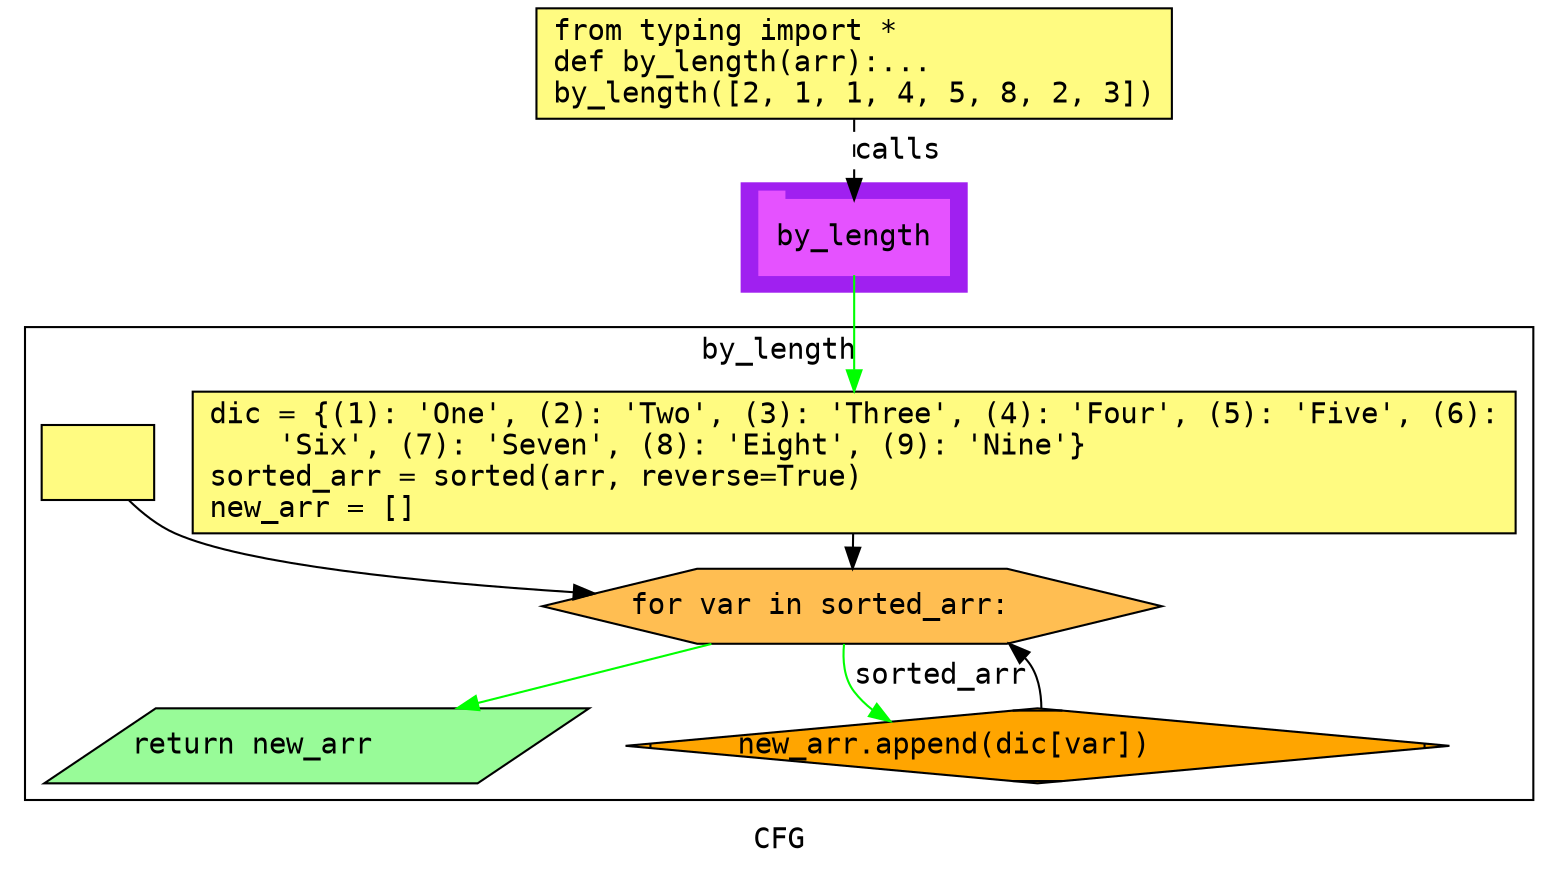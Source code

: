digraph cluster268CFG {
	graph [bb="0,0,740,411",
		compound=True,
		fontname="DejaVu Sans Mono",
		label=CFG,
		lheight=0.21,
		lp="370,11.5",
		lwidth=0.35,
		pack=False,
		rankdir=TB,
		ranksep=0.02
	];
	node [fontname="DejaVu Sans Mono",
		label="\N"
	];
	edge [fontname="DejaVu Sans Mono"];
	subgraph cluster_1 {
		graph [bb="352,275,460,327",
			color=purple,
			compound=true,
			fontname="DejaVu Sans Mono",
			label="",
			rankdir=TB,
			ranksep=0.02,
			shape=tab,
			style=filled
		];
		node [fontname="DejaVu Sans Mono"];
		edge [fontname="DejaVu Sans Mono"];
		14	[color="#E552FF",
			height=0.5,
			label=by_length,
			linenum="[23]",
			pos="406,301",
			shape=tab,
			style=filled,
			width=1.2639];
	}
	subgraph cluster4by_length {
		graph [bb="8,31,732,258",
			compound=True,
			fontname="DejaVu Sans Mono",
			label=by_length,
			lheight=0.21,
			lp="370,246.5",
			lwidth=1.04,
			pack=False,
			rankdir=TB,
			ranksep=0.02
		];
		node [fontname="DejaVu Sans Mono"];
		edge [fontname="DejaVu Sans Mono"];
		subgraph cluster_3 {
			graph [color=purple,
				compound=true,
				fontname="DejaVu Sans Mono",
				label="",
				rankdir=TB,
				ranksep=0.02,
				shape=tab,
				style=filled
			];
			node [fontname="DejaVu Sans Mono"];
			edge [fontname="DejaVu Sans Mono"];
		}
		subgraph cluster_8 {
			graph [color=purple,
				compound=true,
				fontname="DejaVu Sans Mono",
				label="",
				rankdir=TB,
				ranksep=0.02,
				shape=tab,
				style=filled
			];
			node [fontname="DejaVu Sans Mono"];
			edge [fontname="DejaVu Sans Mono"];
		}
		3	[fillcolor="#FFFB81",
			height=0.94444,
			label="dic = {(1): 'One', (2): 'Two', (3): 'Three', (4): 'Four', (5): 'Five', (6):\l    'Six', (7): 'Seven', (8): 'Eight', (9): 'Nine'}\lsorted_\
arr = sorted(arr, reverse=True)\lnew_arr = []\l",
			linenum="[3, 14, 15]",
			pos="406,193",
			shape=rectangle,
			style="filled,solid",
			width=8.8194];
		5	[fillcolor="#FFBE52",
			height=0.5,
			label="for var in sorted_arr:\l",
			linenum="[16]",
			pos="400,124",
			shape=hexagon,
			style="filled,solid",
			width=4.1277];
		3 -> 5	[color=black,
			pos="e,401.53,142.13 403.04,158.89 402.83,156.63 402.63,154.36 402.43,152.13"];
		7	[fillcolor="#98fb98",
			height=0.5,
			label="return new_arr\l",
			linenum="[21]",
			pos="148,57",
			shape=parallelogram,
			style="filled,solid",
			width=3.4941];
		5 -> 7	[color=green,
			pos="e,214.2,75.077 333.79,105.92 300.07,97.223 258.9,86.606 223.9,77.578"];
		8	[fillcolor=orange,
			height=0.5,
			label="new_arr.append(dic[var])\l",
			linenum="[17, 18]",
			pos="489,57",
			shape=Mdiamond,
			style="filled,solid",
			width=5.4894];
		5 -> 8	[color=green,
			label=sorted_arr,
			lp="438.5,90.5",
			pos="e,414.61,68.424 393.89,105.95 392.25,98.232 392.09,89.418 397,83 399.66,79.524 402.75,76.499 406.15,73.869"];
		8 -> 5	[color=black,
			pos="e,475.38,106.03 490.86,74.846 490.82,82.709 489.34,91.699 484,98 483.68,98.377 483.36,98.749 483.02,99.115"];
		10	[fillcolor="#FFFB81",
			height=0.5,
			label="",
			linenum="[]",
			pos="43,193",
			shape=rectangle,
			style="filled,solid",
			width=0.75];
		10 -> 5	[color=black,
			pos="e,277.05,130.32 57.986,174.75 64.175,168.75 71.816,162.63 80,159 113.05,144.36 194.46,135.83 266.89,130.98"];
	}
	1	[fillcolor="#FFFB81",
		height=0.73611,
		label="from typing import *\ldef by_length(arr):...\lby_length([2, 1, 1, 4, 5, 8, 2, 3])\l",
		linenum="[1]",
		pos="406,384.5",
		shape=rectangle,
		style="filled,solid",
		width=4.2361];
	1 -> 14	[label=calls,
		lp="427,342.5",
		pos="e,406,319.13 406,357.71 406,348.66 406,338.47 406,329.3",
		style=dashed];
	14 -> 3	[color=green,
		pos="e,406,227.25 406,282.97 406,270.68 406,253.5 406,237.52"];
}
